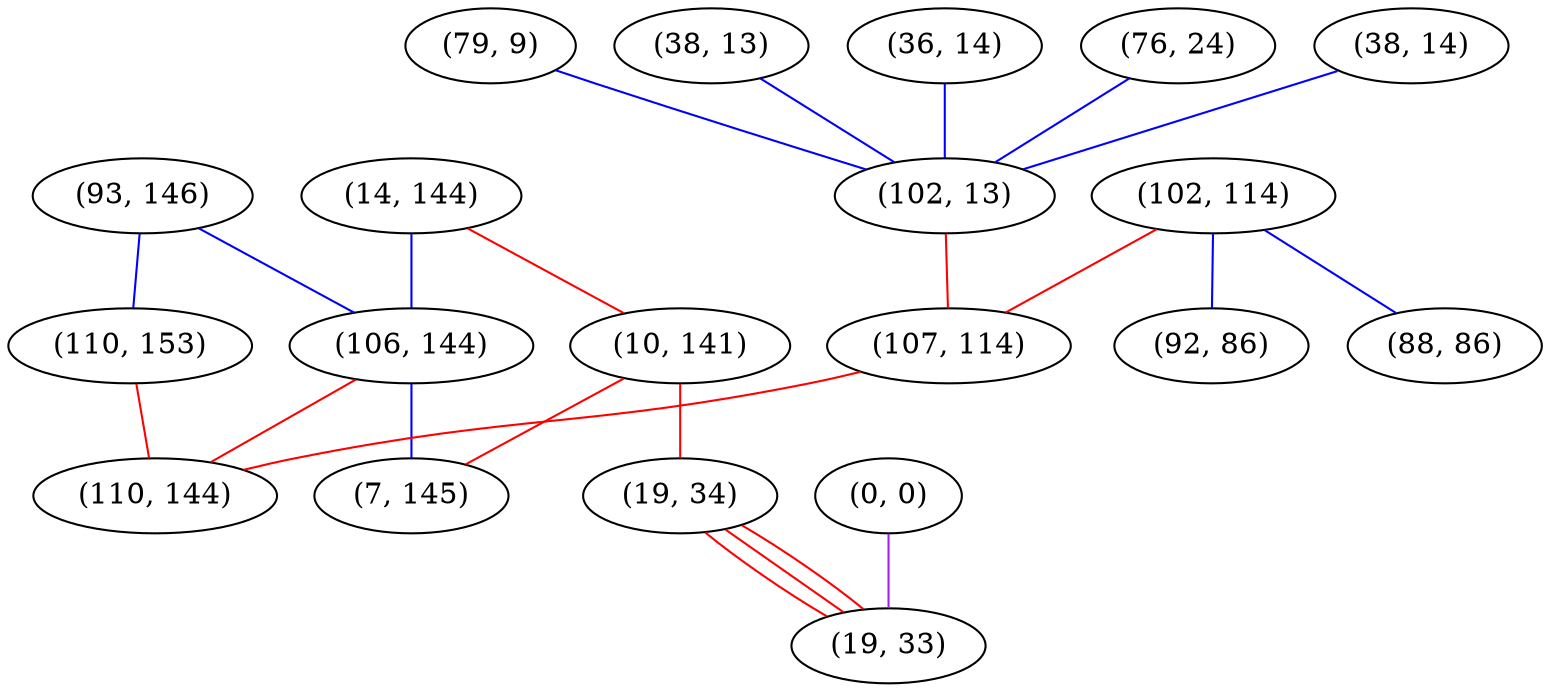 graph "" {
"(79, 9)";
"(102, 114)";
"(93, 146)";
"(14, 144)";
"(92, 86)";
"(106, 144)";
"(10, 141)";
"(38, 13)";
"(36, 14)";
"(76, 24)";
"(19, 34)";
"(0, 0)";
"(38, 14)";
"(102, 13)";
"(7, 145)";
"(88, 86)";
"(107, 114)";
"(19, 33)";
"(110, 153)";
"(110, 144)";
"(79, 9)" -- "(102, 13)"  [color=blue, key=0, weight=3];
"(102, 114)" -- "(88, 86)"  [color=blue, key=0, weight=3];
"(102, 114)" -- "(107, 114)"  [color=red, key=0, weight=1];
"(102, 114)" -- "(92, 86)"  [color=blue, key=0, weight=3];
"(93, 146)" -- "(106, 144)"  [color=blue, key=0, weight=3];
"(93, 146)" -- "(110, 153)"  [color=blue, key=0, weight=3];
"(14, 144)" -- "(106, 144)"  [color=blue, key=0, weight=3];
"(14, 144)" -- "(10, 141)"  [color=red, key=0, weight=1];
"(106, 144)" -- "(110, 144)"  [color=red, key=0, weight=1];
"(106, 144)" -- "(7, 145)"  [color=blue, key=0, weight=3];
"(10, 141)" -- "(19, 34)"  [color=red, key=0, weight=1];
"(10, 141)" -- "(7, 145)"  [color=red, key=0, weight=1];
"(38, 13)" -- "(102, 13)"  [color=blue, key=0, weight=3];
"(36, 14)" -- "(102, 13)"  [color=blue, key=0, weight=3];
"(76, 24)" -- "(102, 13)"  [color=blue, key=0, weight=3];
"(19, 34)" -- "(19, 33)"  [color=red, key=0, weight=1];
"(19, 34)" -- "(19, 33)"  [color=red, key=1, weight=1];
"(19, 34)" -- "(19, 33)"  [color=red, key=2, weight=1];
"(0, 0)" -- "(19, 33)"  [color=purple, key=0, weight=4];
"(38, 14)" -- "(102, 13)"  [color=blue, key=0, weight=3];
"(102, 13)" -- "(107, 114)"  [color=red, key=0, weight=1];
"(107, 114)" -- "(110, 144)"  [color=red, key=0, weight=1];
"(110, 153)" -- "(110, 144)"  [color=red, key=0, weight=1];
}
